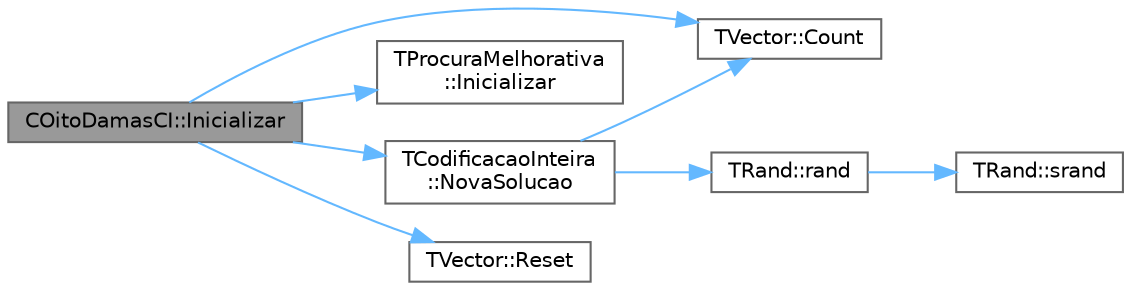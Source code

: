 digraph "COitoDamasCI::Inicializar"
{
 // LATEX_PDF_SIZE
  bgcolor="transparent";
  edge [fontname=Helvetica,fontsize=10,labelfontname=Helvetica,labelfontsize=10];
  node [fontname=Helvetica,fontsize=10,shape=box,height=0.2,width=0.4];
  rankdir="LR";
  Node1 [id="Node000001",label="COitoDamasCI::Inicializar",height=0.2,width=0.4,color="gray40", fillcolor="grey60", style="filled", fontcolor="black",tooltip="Coloca o objecto no estado inicial da procura."];
  Node1 -> Node2 [id="edge8_Node000001_Node000002",color="steelblue1",style="solid",tooltip=" "];
  Node2 [id="Node000002",label="TVector::Count",height=0.2,width=0.4,color="grey40", fillcolor="white", style="filled",URL="$classTVector.html#ac3c744d84543ca6e32859eb7dfccfeef",tooltip=" "];
  Node1 -> Node3 [id="edge9_Node000001_Node000003",color="steelblue1",style="solid",tooltip=" "];
  Node3 [id="Node000003",label="TProcuraMelhorativa\l::Inicializar",height=0.2,width=0.4,color="grey40", fillcolor="white", style="filled",URL="$classTProcuraMelhorativa.html#a72a59b4afbcd7b1f7ea65e4d2cff1a1b",tooltip="Inicializar a instância. No final, chamar NovaSolucao() para inicializar o estado."];
  Node1 -> Node4 [id="edge10_Node000001_Node000004",color="steelblue1",style="solid",tooltip=" "];
  Node4 [id="Node000004",label="TCodificacaoInteira\l::NovaSolucao",height=0.2,width=0.4,color="grey40", fillcolor="white", style="filled",URL="$classTCodificacaoInteira.html#a7d2dc5819367ddacdbcf1b3e30a67d4c",tooltip=" "];
  Node4 -> Node2 [id="edge11_Node000004_Node000002",color="steelblue1",style="solid",tooltip=" "];
  Node4 -> Node5 [id="edge12_Node000004_Node000005",color="steelblue1",style="solid",tooltip=" "];
  Node5 [id="Node000005",label="TRand::rand",height=0.2,width=0.4,color="grey40", fillcolor="white", style="filled",URL="$namespaceTRand.html#a8f8ec155d796c5586198ac75eb966d4f",tooltip="Retorna o próximo valor pseudo-aleatório."];
  Node5 -> Node6 [id="edge13_Node000005_Node000006",color="steelblue1",style="solid",tooltip=" "];
  Node6 [id="Node000006",label="TRand::srand",height=0.2,width=0.4,color="grey40", fillcolor="white", style="filled",URL="$namespaceTRand.html#ad0b319d6f58ab6820b001b4e3d3ae245",tooltip="Inicializa a semente da geração pseudo-aleatória."];
  Node1 -> Node7 [id="edge14_Node000001_Node000007",color="steelblue1",style="solid",tooltip=" "];
  Node7 [id="Node000007",label="TVector::Reset",height=0.2,width=0.4,color="grey40", fillcolor="white", style="filled",URL="$classTVector.html#ab36bc3093e75aa4d710d7c9b9c1ca7bd",tooltip="Preenche todo o vetor com um mesmo valor."];
}
